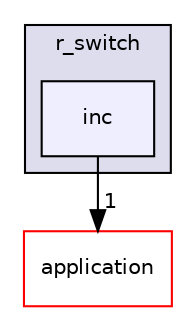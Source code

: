 digraph "inc" {
  compound=true
  node [ fontsize="10", fontname="Helvetica"];
  edge [ labelfontsize="10", labelfontname="Helvetica"];
  subgraph clusterdir_0b9d593fd854464d29cc80e7ee0e623d {
    graph [ bgcolor="#ddddee", pencolor="black", label="r_switch" fontname="Helvetica", fontsize="10", URL="dir_0b9d593fd854464d29cc80e7ee0e623d.html"]
  dir_51be966290a581fc14f8c6b66a0eca3b [shape=box, label="inc", style="filled", fillcolor="#eeeeff", pencolor="black", URL="dir_51be966290a581fc14f8c6b66a0eca3b.html"];
  }
  dir_eda2a6d705da8f3400ffe9a7dcb90b30 [shape=box label="application" fillcolor="white" style="filled" color="red" URL="dir_eda2a6d705da8f3400ffe9a7dcb90b30.html"];
  dir_51be966290a581fc14f8c6b66a0eca3b->dir_eda2a6d705da8f3400ffe9a7dcb90b30 [headlabel="1", labeldistance=1.5 headhref="dir_000087_000002.html"];
}
